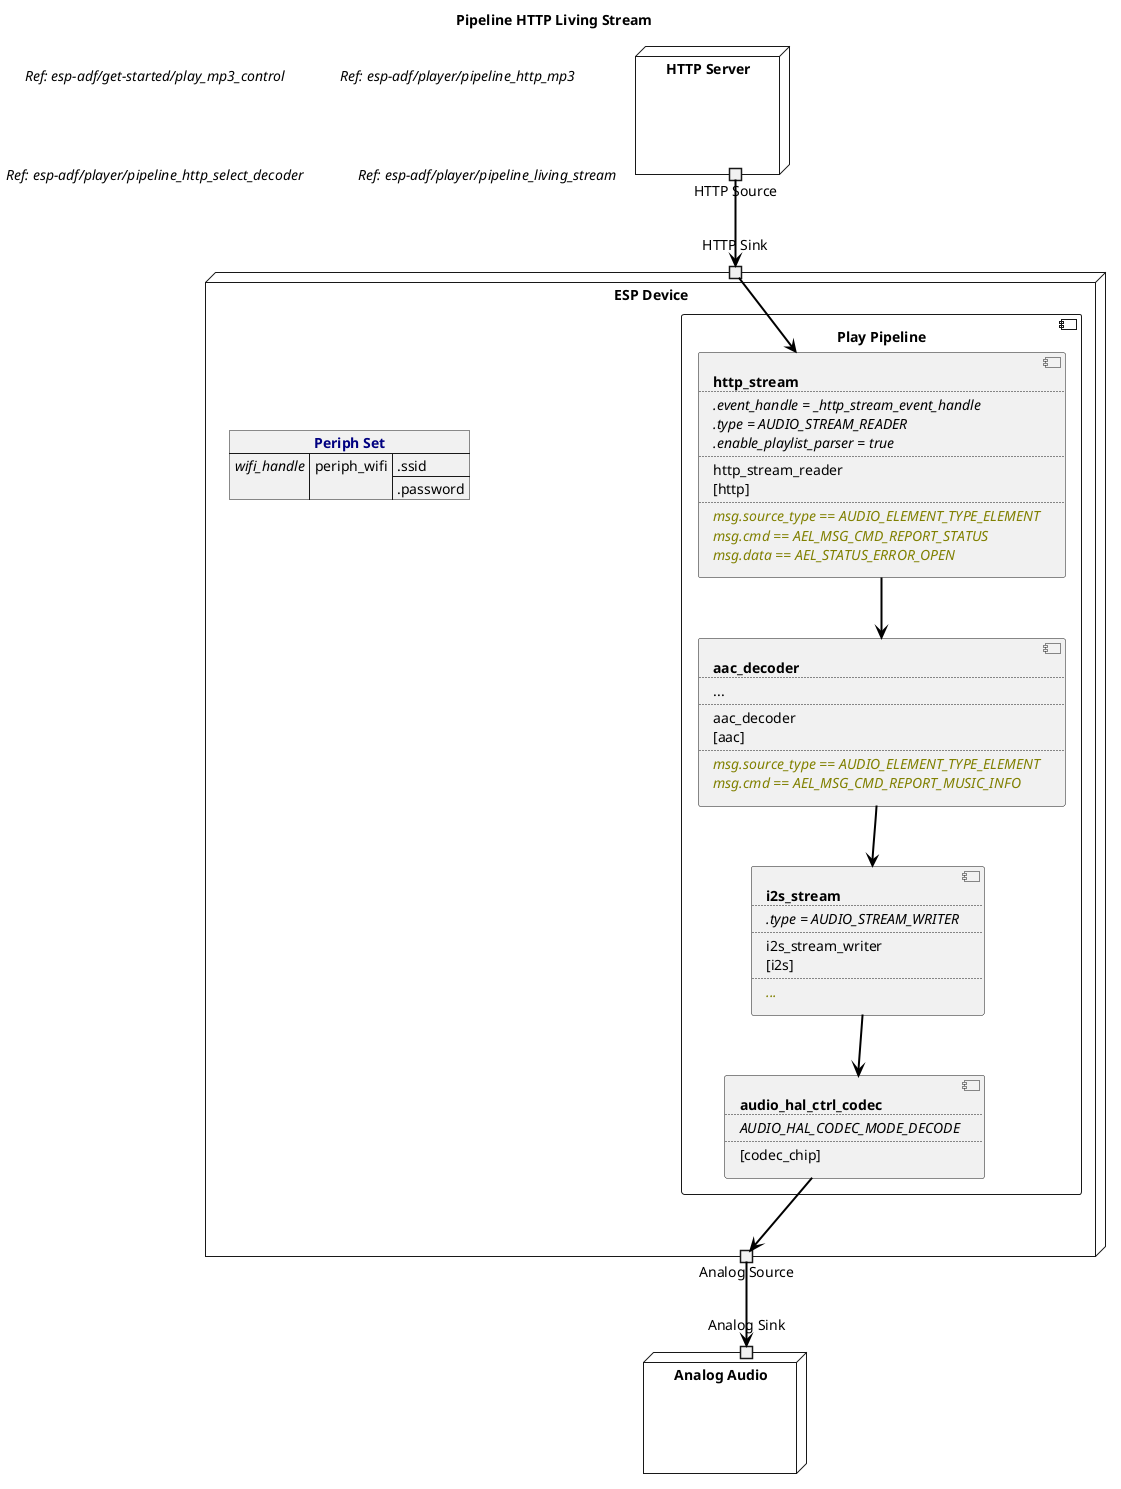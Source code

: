 ﻿@startuml pipeline_living_stream
title Pipeline HTTP Living Stream
allowmixing

label "//Ref: esp-adf/get-started/play_mp3_control//"
label "//Ref: esp-adf/player/pipeline_http_mp3//"
label "//Ref: esp-adf/player/pipeline_http_select_decoder//"
label "//Ref: esp-adf/player/pipeline_living_stream//"

node "HTTP Server" as HTTPServer  {
    portout "HTTP Source" as HTTPSource
} 

node "ESP Device" as ESPDevice  {

    json "<b><color navy>Periph Set" as periph_set {
        "<i>wifi_handle" : {
            "periph_wifi" : [".ssid", ".password"]
        }
    }
    
    portin "HTTP Sink" as HTTPSink

    component "Play Pipeline" as PlayPipeline {

        component HTTPStream [
            <b>http_stream
            ....
            <i>.event_handle = _http_stream_event_handle
            <i>.type = AUDIO_STREAM_READER
            <i>.enable_playlist_parser = true
            ....
            http_stream_reader
            [http]
            ....
            <i><color olive>msg.source_type == AUDIO_ELEMENT_TYPE_ELEMENT
            <i><color olive>msg.cmd == AEL_MSG_CMD_REPORT_STATUS
            <i><color olive>msg.data == AEL_STATUS_ERROR_OPEN
        ]

        component AACDecoder [
            <b>aac_decoder
            ....
            ...
            ....
            aac_decoder
            [aac]
            ....
            <i><color olive>msg.source_type == AUDIO_ELEMENT_TYPE_ELEMENT
            <i><color olive>msg.cmd == AEL_MSG_CMD_REPORT_MUSIC_INFO
        ]

        component I2SStream [
            <b>i2s_stream
            ....
            <i>.type = AUDIO_STREAM_WRITER
            ....
            i2s_stream_writer
            [i2s]
            ....
            <i><color olive>...
        ]

        component HALCodec [
            <b>audio_hal_ctrl_codec
            ....
            <i>AUDIO_HAL_CODEC_MODE_DECODE
            ....
            [codec_chip]
        ]
    }

    portout "Analog Source" as AnalogSource
} 

node "Analog Audio" as AnalogAudio  {
    portin "Analog Sink" as AnalogSink
}

HTTPSource --> HTTPSink         #line:black;line.bold;text:black

HTTPSink   --> HTTPStream       #line:black;line.bold;text:black
HTTPStream --> AACDecoder       #line:black;line.bold;text:black
AACDecoder --> I2SStream        #line:black;line.bold;text:black
I2SStream  --> HALCodec         #line:black;line.bold;text:black
HALCodec   --> AnalogSource     #line:black;line.bold;text:black

AnalogSource --> AnalogSink     #line:black;line.bold;text:black

@enduml